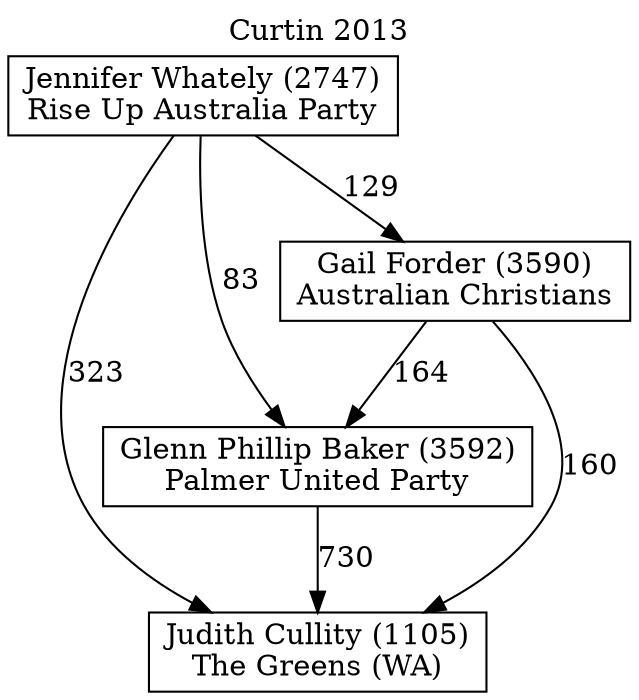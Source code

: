 // House preference flow
digraph "Judith Cullity (1105)_Curtin_2013" {
	graph [label="Curtin 2013" labelloc=t mclimit=10]
	node [shape=box]
	"Judith Cullity (1105)" [label="Judith Cullity (1105)
The Greens (WA)"]
	"Glenn Phillip Baker (3592)" [label="Glenn Phillip Baker (3592)
Palmer United Party"]
	"Gail Forder (3590)" [label="Gail Forder (3590)
Australian Christians"]
	"Jennifer Whately (2747)" [label="Jennifer Whately (2747)
Rise Up Australia Party"]
	"Judith Cullity (1105)" [label="Judith Cullity (1105)
The Greens (WA)"]
	"Gail Forder (3590)" [label="Gail Forder (3590)
Australian Christians"]
	"Jennifer Whately (2747)" [label="Jennifer Whately (2747)
Rise Up Australia Party"]
	"Judith Cullity (1105)" [label="Judith Cullity (1105)
The Greens (WA)"]
	"Jennifer Whately (2747)" [label="Jennifer Whately (2747)
Rise Up Australia Party"]
	"Jennifer Whately (2747)" [label="Jennifer Whately (2747)
Rise Up Australia Party"]
	"Gail Forder (3590)" [label="Gail Forder (3590)
Australian Christians"]
	"Jennifer Whately (2747)" [label="Jennifer Whately (2747)
Rise Up Australia Party"]
	"Jennifer Whately (2747)" [label="Jennifer Whately (2747)
Rise Up Australia Party"]
	"Glenn Phillip Baker (3592)" [label="Glenn Phillip Baker (3592)
Palmer United Party"]
	"Gail Forder (3590)" [label="Gail Forder (3590)
Australian Christians"]
	"Jennifer Whately (2747)" [label="Jennifer Whately (2747)
Rise Up Australia Party"]
	"Glenn Phillip Baker (3592)" [label="Glenn Phillip Baker (3592)
Palmer United Party"]
	"Jennifer Whately (2747)" [label="Jennifer Whately (2747)
Rise Up Australia Party"]
	"Jennifer Whately (2747)" [label="Jennifer Whately (2747)
Rise Up Australia Party"]
	"Gail Forder (3590)" [label="Gail Forder (3590)
Australian Christians"]
	"Jennifer Whately (2747)" [label="Jennifer Whately (2747)
Rise Up Australia Party"]
	"Jennifer Whately (2747)" [label="Jennifer Whately (2747)
Rise Up Australia Party"]
	"Glenn Phillip Baker (3592)" -> "Judith Cullity (1105)" [label=730]
	"Gail Forder (3590)" -> "Glenn Phillip Baker (3592)" [label=164]
	"Jennifer Whately (2747)" -> "Gail Forder (3590)" [label=129]
	"Gail Forder (3590)" -> "Judith Cullity (1105)" [label=160]
	"Jennifer Whately (2747)" -> "Judith Cullity (1105)" [label=323]
	"Jennifer Whately (2747)" -> "Glenn Phillip Baker (3592)" [label=83]
}
